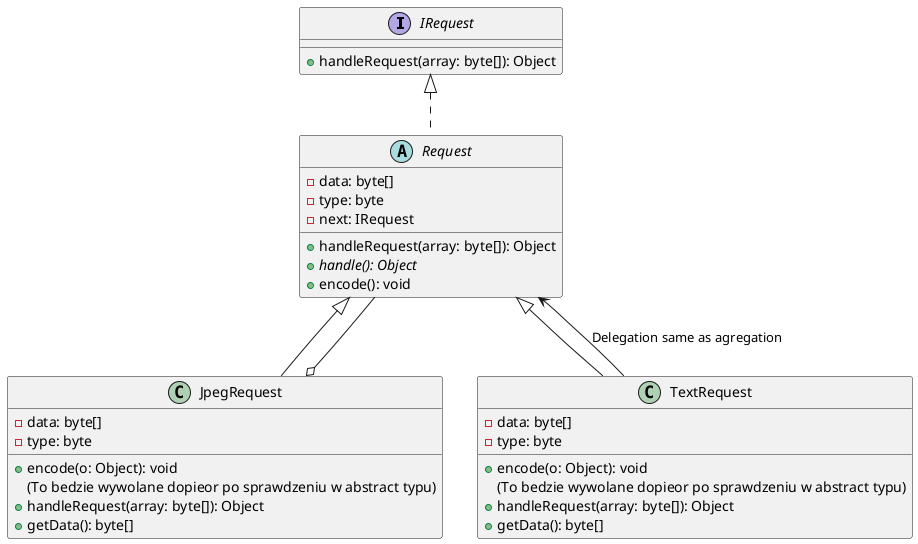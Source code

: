 @startuml
interface IRequest {
    + handleRequest(array: byte[]): Object
}

Abstract class Request implements IRequest {
    - data: byte[]
    - type: byte
    - next: IRequest
    + handleRequest(array: byte[]): Object
    + {abstract} handle(): Object
    + encode(): void

}
class JpegRequest extends Request {
    - data: byte[]
    - type: byte
    + encode(o: Object): void
    (To bedzie wywolane dopieor po sprawdzeniu w abstract typu)
    + handleRequest(array: byte[]): Object
    + getData(): byte[]
}

Request --o JpegRequest
TextRequest --> Request : Delegation same as agregation
'To samo tylko inaczje sie oznacza

class TextRequest extends Request {
    - data: byte[]
    - type: byte
    + encode(o: Object): void
    (To bedzie wywolane dopieor po sprawdzeniu w abstract typu)
    + handleRequest(array: byte[]): Object
    + getData(): byte[]
}
@enduml